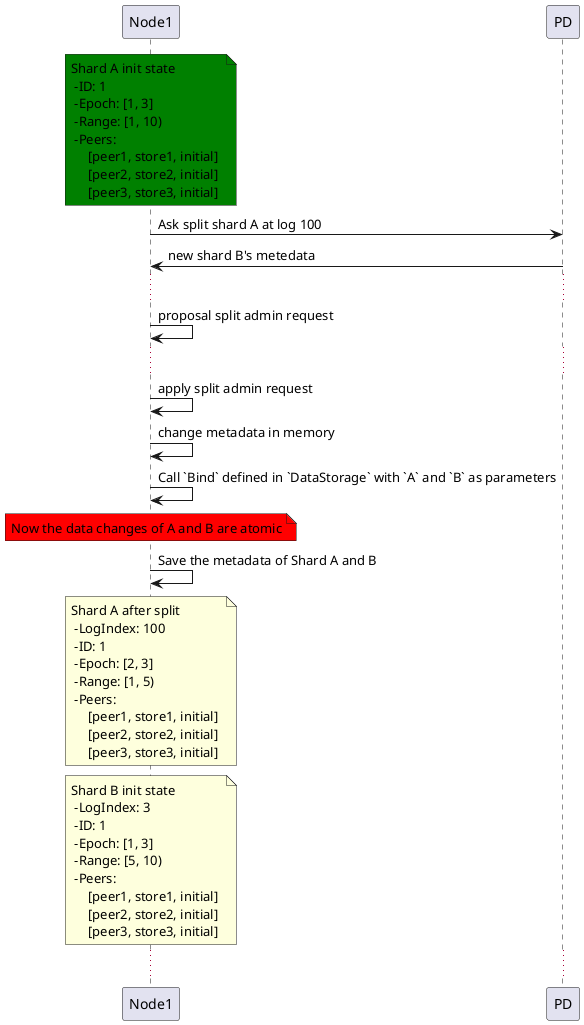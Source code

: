@startuml dynamic_create

participant Node1

note over Node1 #green : Shard A init state \n -ID: 1 \n -Epoch: [1, 3]\n -Range: [1, 10)\n -Peers: \n     [peer1, store1, initial] \n     [peer2, store2, initial] \n     [peer3, store3, initial]

Node1 -> PD: Ask split shard A at log 100
PD -> Node1: new shard B's metedata
...
Node1 -> Node1: proposal split admin request
...
Node1 -> Node1: apply split admin request
Node1 -> Node1: change metadata in memory
Node1 -> Node1: Call `Bind` defined in `DataStorage` with `A` and `B` as parameters
note over Node1 #red : Now the data changes of A and B are atomic
Node1 -> Node1: Save the metadata of Shard A and B
note over Node1: Shard A after split \n -LogIndex: 100 \n -ID: 1 \n -Epoch: [2, 3]\n -Range: [1, 5)\n -Peers: \n     [peer1, store1, initial] \n     [peer2, store2, initial] \n     [peer3, store3, initial]
note over Node1: Shard B init state \n -LogIndex: 3 \n -ID: 1 \n -Epoch: [1, 3]\n -Range: [5, 10)\n -Peers: \n     [peer1, store1, initial] \n     [peer2, store2, initial] \n     [peer3, store3, initial]
...

@enduml